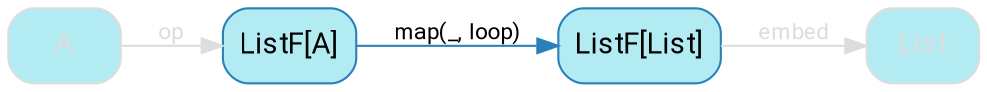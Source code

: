 digraph {
    bgcolor=transparent
    splines=false
    rankdir=LR

    // Default theme: disabled
    node[shape="rectangle" style="rounded,filled" color="#dddddd" fillcolor="#b2ebf2" fontcolor="#dddddd" fontname="Segoe UI,Roboto,Helvetica,Arial,sans-serif"]
    edge [color="#dddddd" fontcolor="#dddddd" fontname="Segoe UI,Roboto,Helvetica,Arial,sans-serif" fontsize=11]

    ListFA[label="ListF[A]" color="#2980B9" fillcolor="#b2ebf2" fontcolor="#000000"]
    ListFList[label="ListF[List]" color="#2980B9" fillcolor="#b2ebf2" fontcolor="#000000"]

    A         -> ListFA[label=op]
    ListFA    -> ListFList[label="map(_, loop)" color="#2980B9" fontcolor="#000000"]
    ListFList -> List[label=embed]
}
